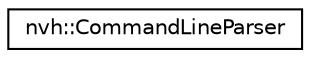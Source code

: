 digraph "Graphical Class Hierarchy"
{
 // LATEX_PDF_SIZE
  edge [fontname="Helvetica",fontsize="10",labelfontname="Helvetica",labelfontsize="10"];
  node [fontname="Helvetica",fontsize="10",shape=record];
  rankdir="LR";
  Node0 [label="nvh::CommandLineParser",height=0.2,width=0.4,color="black", fillcolor="white", style="filled",URL="$classnvh_1_1_command_line_parser.html",tooltip=" "];
}

